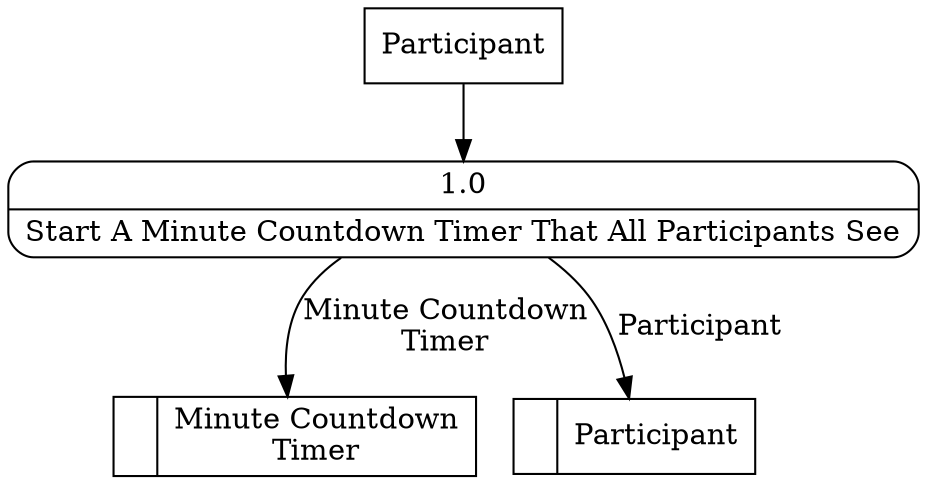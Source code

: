digraph dfd2{ 
node[shape=record]
200 [label="<f0>  |<f1> Minute Countdown\nTimer " ];
201 [label="<f0>  |<f1> Participant " ];
202 [label="Participant" shape=box];
203 [label="{<f0> 1.0|<f1> Start A Minute Countdown Timer That All Participants See }" shape=Mrecord];
202 -> 203
203 -> 200 [label="Minute Countdown\nTimer"]
203 -> 201 [label="Participant"]
}